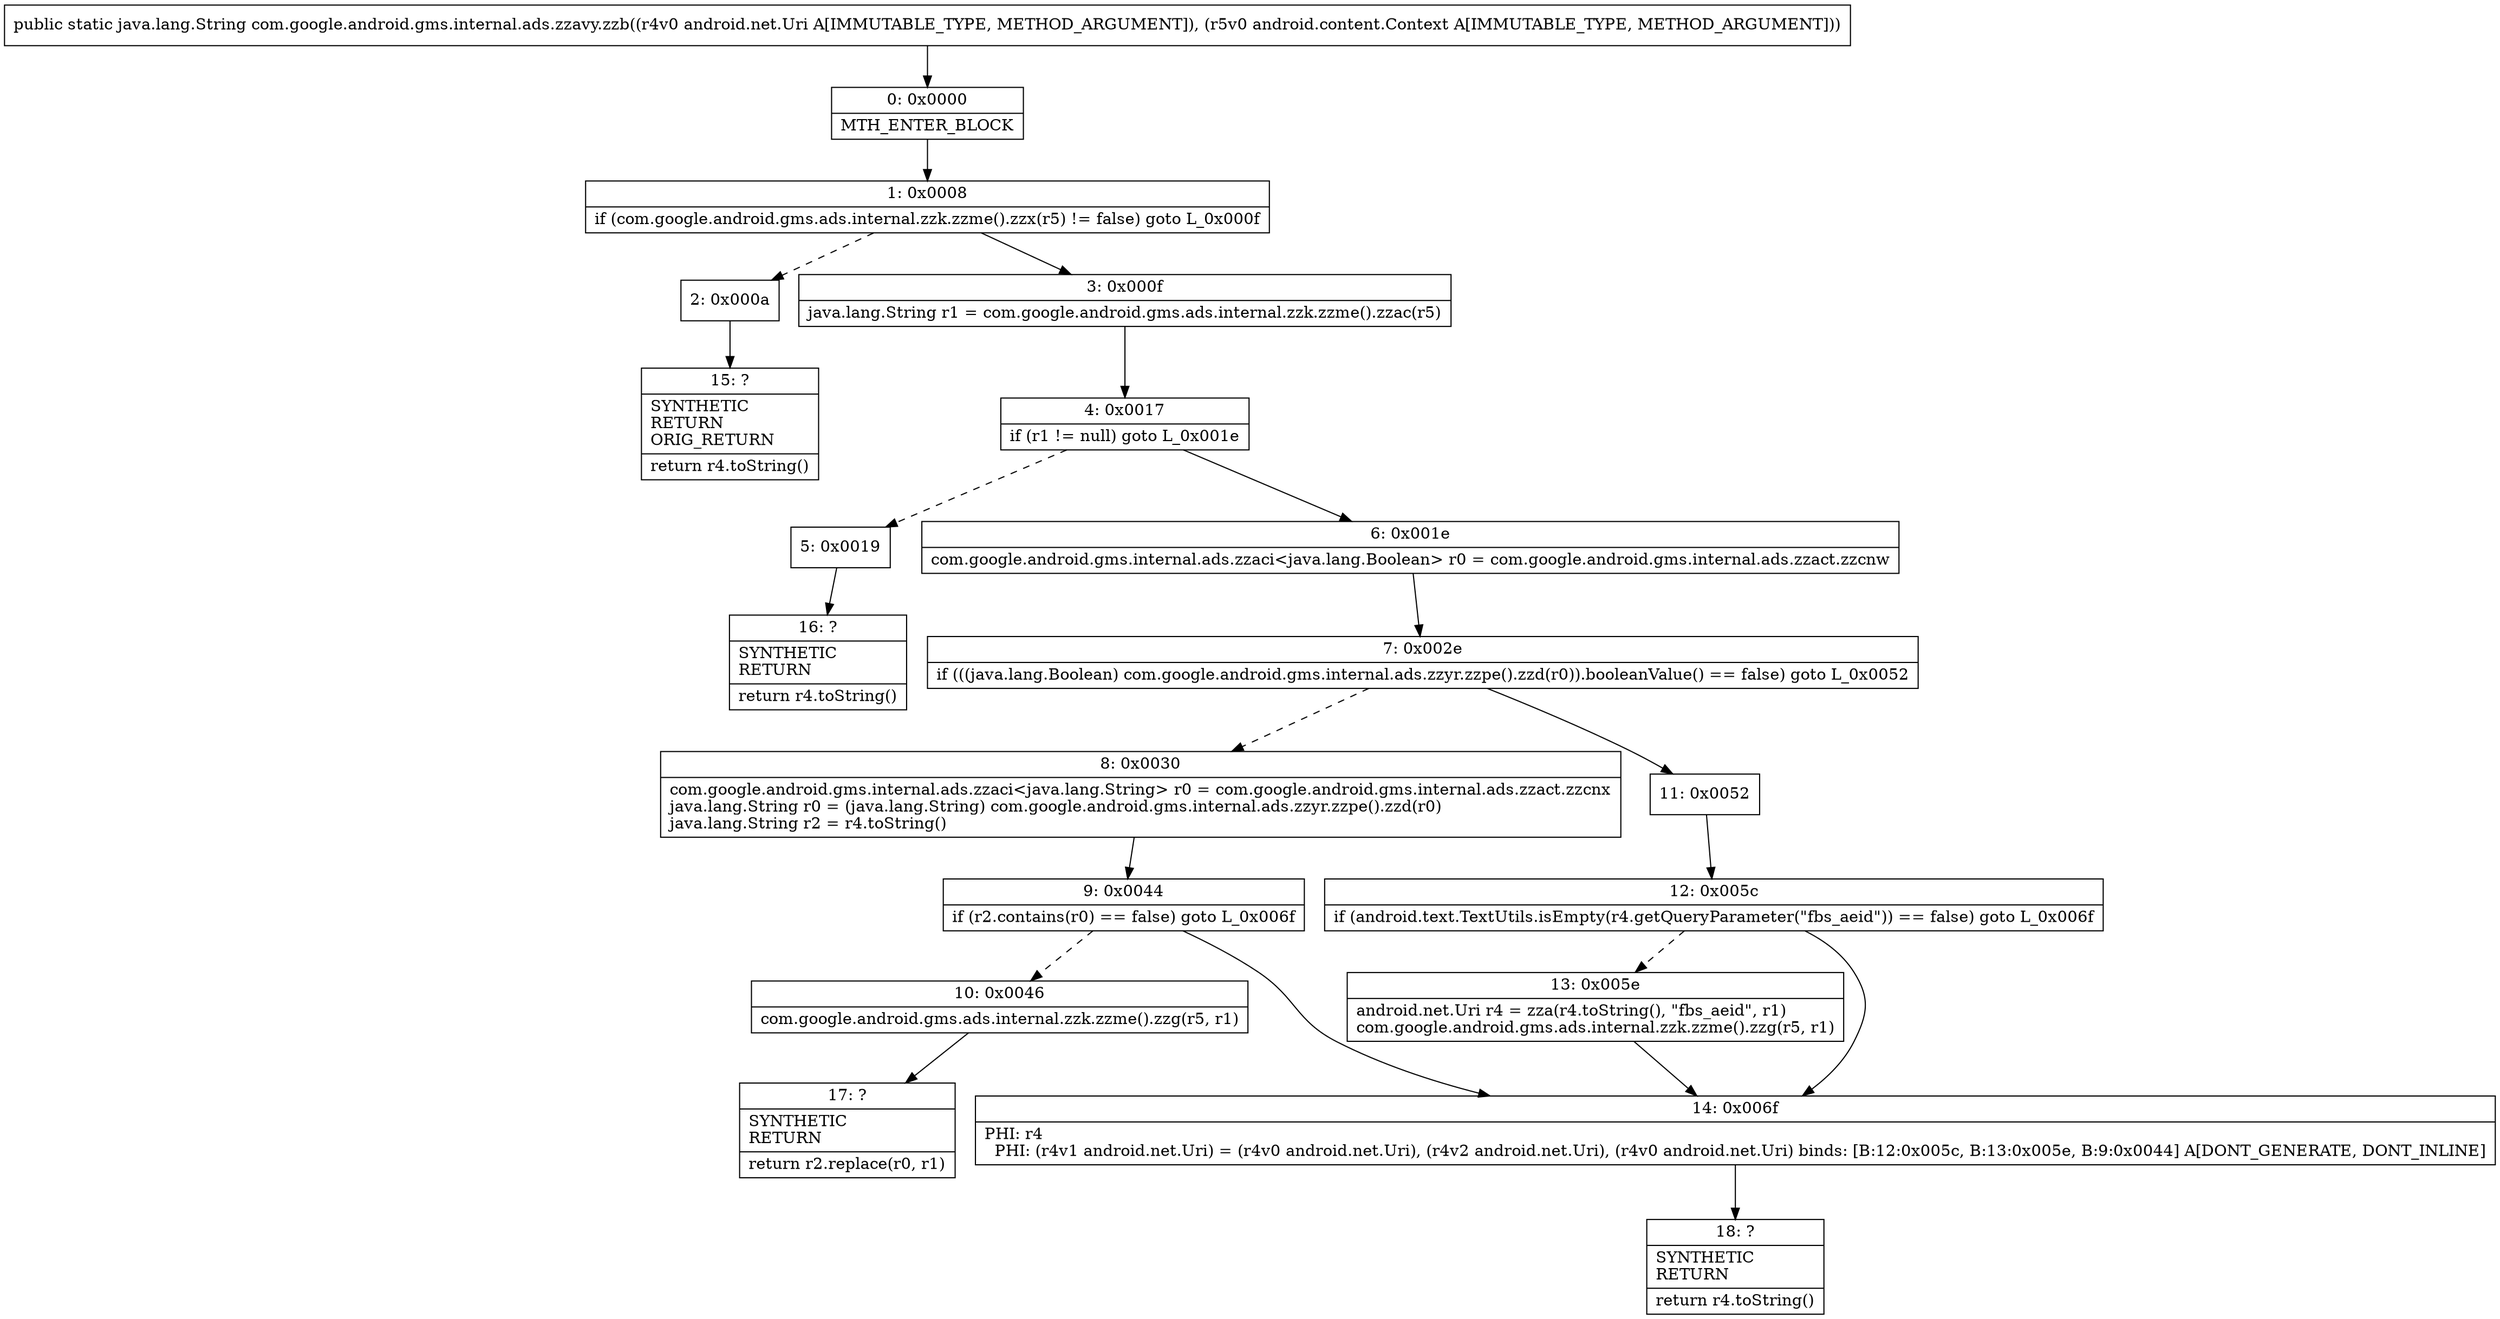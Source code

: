 digraph "CFG forcom.google.android.gms.internal.ads.zzavy.zzb(Landroid\/net\/Uri;Landroid\/content\/Context;)Ljava\/lang\/String;" {
Node_0 [shape=record,label="{0\:\ 0x0000|MTH_ENTER_BLOCK\l}"];
Node_1 [shape=record,label="{1\:\ 0x0008|if (com.google.android.gms.ads.internal.zzk.zzme().zzx(r5) != false) goto L_0x000f\l}"];
Node_2 [shape=record,label="{2\:\ 0x000a}"];
Node_3 [shape=record,label="{3\:\ 0x000f|java.lang.String r1 = com.google.android.gms.ads.internal.zzk.zzme().zzac(r5)\l}"];
Node_4 [shape=record,label="{4\:\ 0x0017|if (r1 != null) goto L_0x001e\l}"];
Node_5 [shape=record,label="{5\:\ 0x0019}"];
Node_6 [shape=record,label="{6\:\ 0x001e|com.google.android.gms.internal.ads.zzaci\<java.lang.Boolean\> r0 = com.google.android.gms.internal.ads.zzact.zzcnw\l}"];
Node_7 [shape=record,label="{7\:\ 0x002e|if (((java.lang.Boolean) com.google.android.gms.internal.ads.zzyr.zzpe().zzd(r0)).booleanValue() == false) goto L_0x0052\l}"];
Node_8 [shape=record,label="{8\:\ 0x0030|com.google.android.gms.internal.ads.zzaci\<java.lang.String\> r0 = com.google.android.gms.internal.ads.zzact.zzcnx\ljava.lang.String r0 = (java.lang.String) com.google.android.gms.internal.ads.zzyr.zzpe().zzd(r0)\ljava.lang.String r2 = r4.toString()\l}"];
Node_9 [shape=record,label="{9\:\ 0x0044|if (r2.contains(r0) == false) goto L_0x006f\l}"];
Node_10 [shape=record,label="{10\:\ 0x0046|com.google.android.gms.ads.internal.zzk.zzme().zzg(r5, r1)\l}"];
Node_11 [shape=record,label="{11\:\ 0x0052}"];
Node_12 [shape=record,label="{12\:\ 0x005c|if (android.text.TextUtils.isEmpty(r4.getQueryParameter(\"fbs_aeid\")) == false) goto L_0x006f\l}"];
Node_13 [shape=record,label="{13\:\ 0x005e|android.net.Uri r4 = zza(r4.toString(), \"fbs_aeid\", r1)\lcom.google.android.gms.ads.internal.zzk.zzme().zzg(r5, r1)\l}"];
Node_14 [shape=record,label="{14\:\ 0x006f|PHI: r4 \l  PHI: (r4v1 android.net.Uri) = (r4v0 android.net.Uri), (r4v2 android.net.Uri), (r4v0 android.net.Uri) binds: [B:12:0x005c, B:13:0x005e, B:9:0x0044] A[DONT_GENERATE, DONT_INLINE]\l}"];
Node_15 [shape=record,label="{15\:\ ?|SYNTHETIC\lRETURN\lORIG_RETURN\l|return r4.toString()\l}"];
Node_16 [shape=record,label="{16\:\ ?|SYNTHETIC\lRETURN\l|return r4.toString()\l}"];
Node_17 [shape=record,label="{17\:\ ?|SYNTHETIC\lRETURN\l|return r2.replace(r0, r1)\l}"];
Node_18 [shape=record,label="{18\:\ ?|SYNTHETIC\lRETURN\l|return r4.toString()\l}"];
MethodNode[shape=record,label="{public static java.lang.String com.google.android.gms.internal.ads.zzavy.zzb((r4v0 android.net.Uri A[IMMUTABLE_TYPE, METHOD_ARGUMENT]), (r5v0 android.content.Context A[IMMUTABLE_TYPE, METHOD_ARGUMENT])) }"];
MethodNode -> Node_0;
Node_0 -> Node_1;
Node_1 -> Node_2[style=dashed];
Node_1 -> Node_3;
Node_2 -> Node_15;
Node_3 -> Node_4;
Node_4 -> Node_5[style=dashed];
Node_4 -> Node_6;
Node_5 -> Node_16;
Node_6 -> Node_7;
Node_7 -> Node_8[style=dashed];
Node_7 -> Node_11;
Node_8 -> Node_9;
Node_9 -> Node_10[style=dashed];
Node_9 -> Node_14;
Node_10 -> Node_17;
Node_11 -> Node_12;
Node_12 -> Node_13[style=dashed];
Node_12 -> Node_14;
Node_13 -> Node_14;
Node_14 -> Node_18;
}

